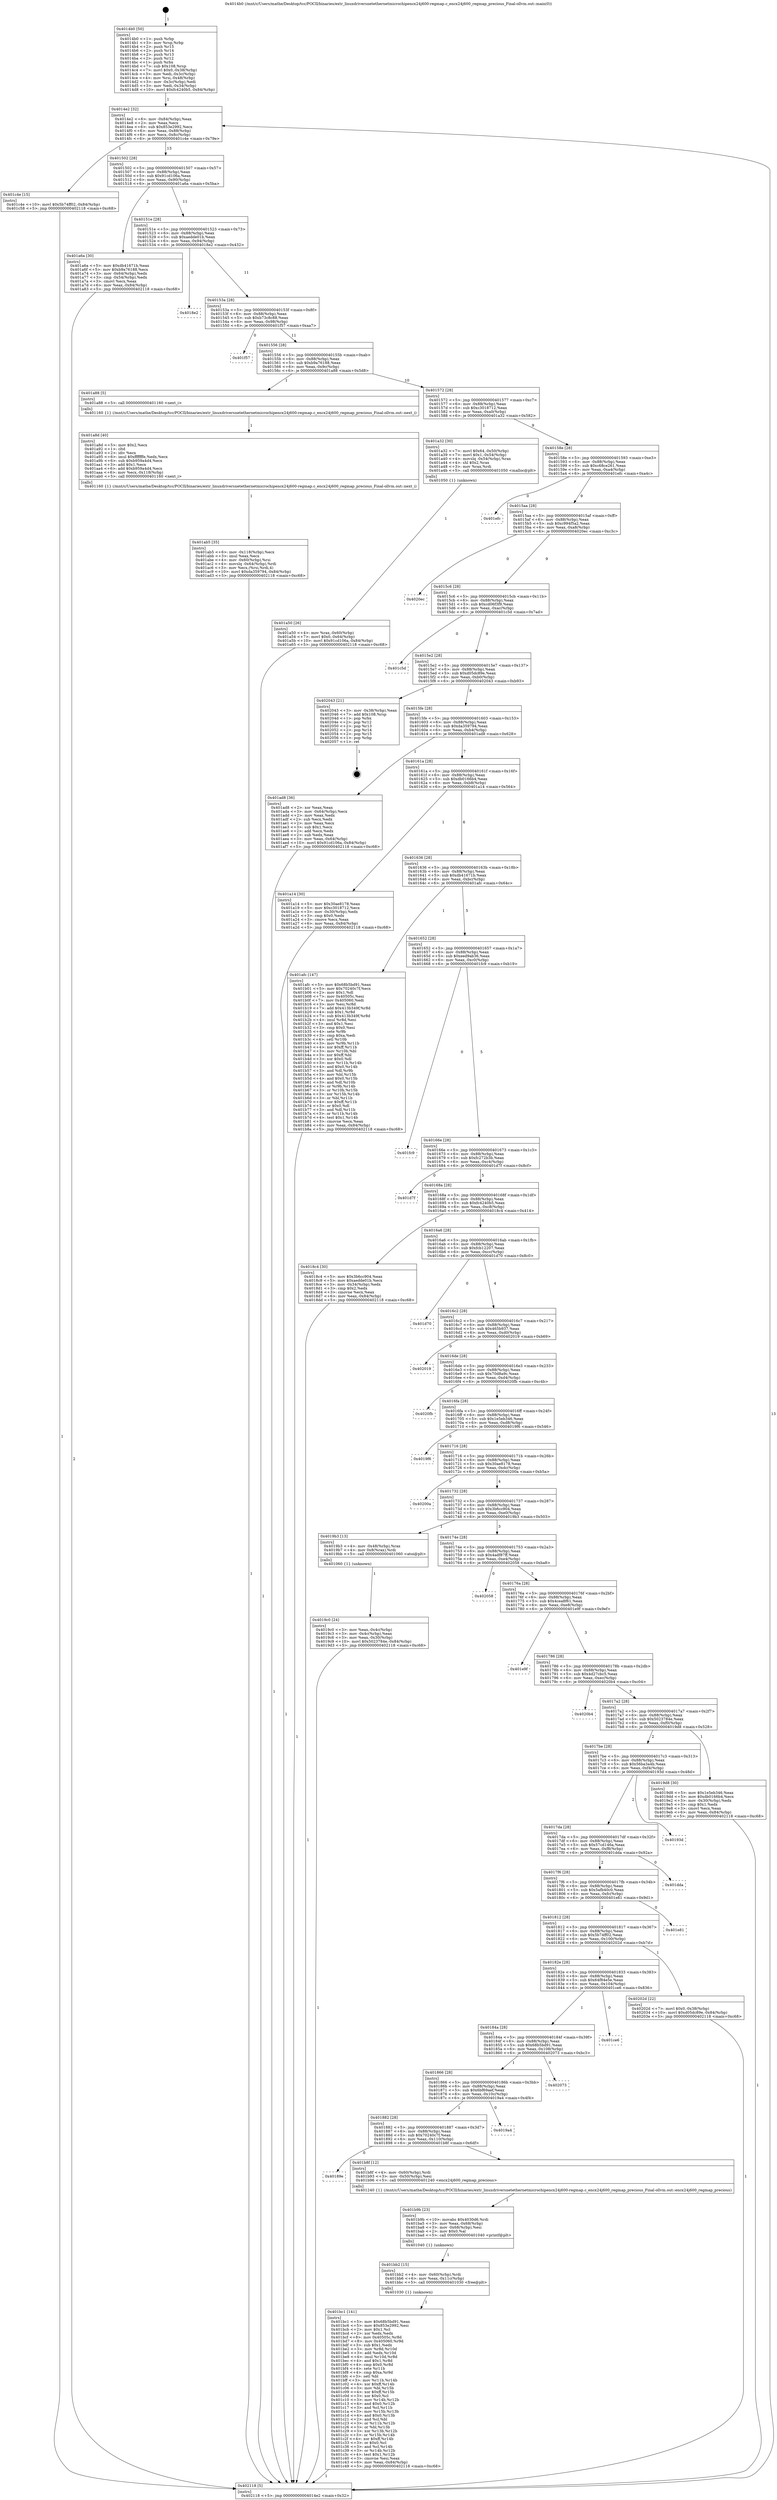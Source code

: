 digraph "0x4014b0" {
  label = "0x4014b0 (/mnt/c/Users/mathe/Desktop/tcc/POCII/binaries/extr_linuxdriversnetethernetmicrochipencx24j600-regmap.c_encx24j600_regmap_precious_Final-ollvm.out::main(0))"
  labelloc = "t"
  node[shape=record]

  Entry [label="",width=0.3,height=0.3,shape=circle,fillcolor=black,style=filled]
  "0x4014e2" [label="{
     0x4014e2 [32]\l
     | [instrs]\l
     &nbsp;&nbsp;0x4014e2 \<+6\>: mov -0x84(%rbp),%eax\l
     &nbsp;&nbsp;0x4014e8 \<+2\>: mov %eax,%ecx\l
     &nbsp;&nbsp;0x4014ea \<+6\>: sub $0x853e2992,%ecx\l
     &nbsp;&nbsp;0x4014f0 \<+6\>: mov %eax,-0x88(%rbp)\l
     &nbsp;&nbsp;0x4014f6 \<+6\>: mov %ecx,-0x8c(%rbp)\l
     &nbsp;&nbsp;0x4014fc \<+6\>: je 0000000000401c4e \<main+0x79e\>\l
  }"]
  "0x401c4e" [label="{
     0x401c4e [15]\l
     | [instrs]\l
     &nbsp;&nbsp;0x401c4e \<+10\>: movl $0x5b74ff02,-0x84(%rbp)\l
     &nbsp;&nbsp;0x401c58 \<+5\>: jmp 0000000000402118 \<main+0xc68\>\l
  }"]
  "0x401502" [label="{
     0x401502 [28]\l
     | [instrs]\l
     &nbsp;&nbsp;0x401502 \<+5\>: jmp 0000000000401507 \<main+0x57\>\l
     &nbsp;&nbsp;0x401507 \<+6\>: mov -0x88(%rbp),%eax\l
     &nbsp;&nbsp;0x40150d \<+5\>: sub $0x91cd106a,%eax\l
     &nbsp;&nbsp;0x401512 \<+6\>: mov %eax,-0x90(%rbp)\l
     &nbsp;&nbsp;0x401518 \<+6\>: je 0000000000401a6a \<main+0x5ba\>\l
  }"]
  Exit [label="",width=0.3,height=0.3,shape=circle,fillcolor=black,style=filled,peripheries=2]
  "0x401a6a" [label="{
     0x401a6a [30]\l
     | [instrs]\l
     &nbsp;&nbsp;0x401a6a \<+5\>: mov $0xdb41671b,%eax\l
     &nbsp;&nbsp;0x401a6f \<+5\>: mov $0xb9a76188,%ecx\l
     &nbsp;&nbsp;0x401a74 \<+3\>: mov -0x64(%rbp),%edx\l
     &nbsp;&nbsp;0x401a77 \<+3\>: cmp -0x54(%rbp),%edx\l
     &nbsp;&nbsp;0x401a7a \<+3\>: cmovl %ecx,%eax\l
     &nbsp;&nbsp;0x401a7d \<+6\>: mov %eax,-0x84(%rbp)\l
     &nbsp;&nbsp;0x401a83 \<+5\>: jmp 0000000000402118 \<main+0xc68\>\l
  }"]
  "0x40151e" [label="{
     0x40151e [28]\l
     | [instrs]\l
     &nbsp;&nbsp;0x40151e \<+5\>: jmp 0000000000401523 \<main+0x73\>\l
     &nbsp;&nbsp;0x401523 \<+6\>: mov -0x88(%rbp),%eax\l
     &nbsp;&nbsp;0x401529 \<+5\>: sub $0xaedde01b,%eax\l
     &nbsp;&nbsp;0x40152e \<+6\>: mov %eax,-0x94(%rbp)\l
     &nbsp;&nbsp;0x401534 \<+6\>: je 00000000004018e2 \<main+0x432\>\l
  }"]
  "0x401bc1" [label="{
     0x401bc1 [141]\l
     | [instrs]\l
     &nbsp;&nbsp;0x401bc1 \<+5\>: mov $0x68b5bd91,%eax\l
     &nbsp;&nbsp;0x401bc6 \<+5\>: mov $0x853e2992,%esi\l
     &nbsp;&nbsp;0x401bcb \<+2\>: mov $0x1,%cl\l
     &nbsp;&nbsp;0x401bcd \<+2\>: xor %edx,%edx\l
     &nbsp;&nbsp;0x401bcf \<+8\>: mov 0x40505c,%r8d\l
     &nbsp;&nbsp;0x401bd7 \<+8\>: mov 0x405060,%r9d\l
     &nbsp;&nbsp;0x401bdf \<+3\>: sub $0x1,%edx\l
     &nbsp;&nbsp;0x401be2 \<+3\>: mov %r8d,%r10d\l
     &nbsp;&nbsp;0x401be5 \<+3\>: add %edx,%r10d\l
     &nbsp;&nbsp;0x401be8 \<+4\>: imul %r10d,%r8d\l
     &nbsp;&nbsp;0x401bec \<+4\>: and $0x1,%r8d\l
     &nbsp;&nbsp;0x401bf0 \<+4\>: cmp $0x0,%r8d\l
     &nbsp;&nbsp;0x401bf4 \<+4\>: sete %r11b\l
     &nbsp;&nbsp;0x401bf8 \<+4\>: cmp $0xa,%r9d\l
     &nbsp;&nbsp;0x401bfc \<+3\>: setl %bl\l
     &nbsp;&nbsp;0x401bff \<+3\>: mov %r11b,%r14b\l
     &nbsp;&nbsp;0x401c02 \<+4\>: xor $0xff,%r14b\l
     &nbsp;&nbsp;0x401c06 \<+3\>: mov %bl,%r15b\l
     &nbsp;&nbsp;0x401c09 \<+4\>: xor $0xff,%r15b\l
     &nbsp;&nbsp;0x401c0d \<+3\>: xor $0x0,%cl\l
     &nbsp;&nbsp;0x401c10 \<+3\>: mov %r14b,%r12b\l
     &nbsp;&nbsp;0x401c13 \<+4\>: and $0x0,%r12b\l
     &nbsp;&nbsp;0x401c17 \<+3\>: and %cl,%r11b\l
     &nbsp;&nbsp;0x401c1a \<+3\>: mov %r15b,%r13b\l
     &nbsp;&nbsp;0x401c1d \<+4\>: and $0x0,%r13b\l
     &nbsp;&nbsp;0x401c21 \<+2\>: and %cl,%bl\l
     &nbsp;&nbsp;0x401c23 \<+3\>: or %r11b,%r12b\l
     &nbsp;&nbsp;0x401c26 \<+3\>: or %bl,%r13b\l
     &nbsp;&nbsp;0x401c29 \<+3\>: xor %r13b,%r12b\l
     &nbsp;&nbsp;0x401c2c \<+3\>: or %r15b,%r14b\l
     &nbsp;&nbsp;0x401c2f \<+4\>: xor $0xff,%r14b\l
     &nbsp;&nbsp;0x401c33 \<+3\>: or $0x0,%cl\l
     &nbsp;&nbsp;0x401c36 \<+3\>: and %cl,%r14b\l
     &nbsp;&nbsp;0x401c39 \<+3\>: or %r14b,%r12b\l
     &nbsp;&nbsp;0x401c3c \<+4\>: test $0x1,%r12b\l
     &nbsp;&nbsp;0x401c40 \<+3\>: cmovne %esi,%eax\l
     &nbsp;&nbsp;0x401c43 \<+6\>: mov %eax,-0x84(%rbp)\l
     &nbsp;&nbsp;0x401c49 \<+5\>: jmp 0000000000402118 \<main+0xc68\>\l
  }"]
  "0x4018e2" [label="{
     0x4018e2\l
  }", style=dashed]
  "0x40153a" [label="{
     0x40153a [28]\l
     | [instrs]\l
     &nbsp;&nbsp;0x40153a \<+5\>: jmp 000000000040153f \<main+0x8f\>\l
     &nbsp;&nbsp;0x40153f \<+6\>: mov -0x88(%rbp),%eax\l
     &nbsp;&nbsp;0x401545 \<+5\>: sub $0xb73c8c88,%eax\l
     &nbsp;&nbsp;0x40154a \<+6\>: mov %eax,-0x98(%rbp)\l
     &nbsp;&nbsp;0x401550 \<+6\>: je 0000000000401f57 \<main+0xaa7\>\l
  }"]
  "0x401bb2" [label="{
     0x401bb2 [15]\l
     | [instrs]\l
     &nbsp;&nbsp;0x401bb2 \<+4\>: mov -0x60(%rbp),%rdi\l
     &nbsp;&nbsp;0x401bb6 \<+6\>: mov %eax,-0x11c(%rbp)\l
     &nbsp;&nbsp;0x401bbc \<+5\>: call 0000000000401030 \<free@plt\>\l
     | [calls]\l
     &nbsp;&nbsp;0x401030 \{1\} (unknown)\l
  }"]
  "0x401f57" [label="{
     0x401f57\l
  }", style=dashed]
  "0x401556" [label="{
     0x401556 [28]\l
     | [instrs]\l
     &nbsp;&nbsp;0x401556 \<+5\>: jmp 000000000040155b \<main+0xab\>\l
     &nbsp;&nbsp;0x40155b \<+6\>: mov -0x88(%rbp),%eax\l
     &nbsp;&nbsp;0x401561 \<+5\>: sub $0xb9a76188,%eax\l
     &nbsp;&nbsp;0x401566 \<+6\>: mov %eax,-0x9c(%rbp)\l
     &nbsp;&nbsp;0x40156c \<+6\>: je 0000000000401a88 \<main+0x5d8\>\l
  }"]
  "0x401b9b" [label="{
     0x401b9b [23]\l
     | [instrs]\l
     &nbsp;&nbsp;0x401b9b \<+10\>: movabs $0x4030d6,%rdi\l
     &nbsp;&nbsp;0x401ba5 \<+3\>: mov %eax,-0x68(%rbp)\l
     &nbsp;&nbsp;0x401ba8 \<+3\>: mov -0x68(%rbp),%esi\l
     &nbsp;&nbsp;0x401bab \<+2\>: mov $0x0,%al\l
     &nbsp;&nbsp;0x401bad \<+5\>: call 0000000000401040 \<printf@plt\>\l
     | [calls]\l
     &nbsp;&nbsp;0x401040 \{1\} (unknown)\l
  }"]
  "0x401a88" [label="{
     0x401a88 [5]\l
     | [instrs]\l
     &nbsp;&nbsp;0x401a88 \<+5\>: call 0000000000401160 \<next_i\>\l
     | [calls]\l
     &nbsp;&nbsp;0x401160 \{1\} (/mnt/c/Users/mathe/Desktop/tcc/POCII/binaries/extr_linuxdriversnetethernetmicrochipencx24j600-regmap.c_encx24j600_regmap_precious_Final-ollvm.out::next_i)\l
  }"]
  "0x401572" [label="{
     0x401572 [28]\l
     | [instrs]\l
     &nbsp;&nbsp;0x401572 \<+5\>: jmp 0000000000401577 \<main+0xc7\>\l
     &nbsp;&nbsp;0x401577 \<+6\>: mov -0x88(%rbp),%eax\l
     &nbsp;&nbsp;0x40157d \<+5\>: sub $0xc3018712,%eax\l
     &nbsp;&nbsp;0x401582 \<+6\>: mov %eax,-0xa0(%rbp)\l
     &nbsp;&nbsp;0x401588 \<+6\>: je 0000000000401a32 \<main+0x582\>\l
  }"]
  "0x40189e" [label="{
     0x40189e\l
  }", style=dashed]
  "0x401a32" [label="{
     0x401a32 [30]\l
     | [instrs]\l
     &nbsp;&nbsp;0x401a32 \<+7\>: movl $0x64,-0x50(%rbp)\l
     &nbsp;&nbsp;0x401a39 \<+7\>: movl $0x1,-0x54(%rbp)\l
     &nbsp;&nbsp;0x401a40 \<+4\>: movslq -0x54(%rbp),%rax\l
     &nbsp;&nbsp;0x401a44 \<+4\>: shl $0x2,%rax\l
     &nbsp;&nbsp;0x401a48 \<+3\>: mov %rax,%rdi\l
     &nbsp;&nbsp;0x401a4b \<+5\>: call 0000000000401050 \<malloc@plt\>\l
     | [calls]\l
     &nbsp;&nbsp;0x401050 \{1\} (unknown)\l
  }"]
  "0x40158e" [label="{
     0x40158e [28]\l
     | [instrs]\l
     &nbsp;&nbsp;0x40158e \<+5\>: jmp 0000000000401593 \<main+0xe3\>\l
     &nbsp;&nbsp;0x401593 \<+6\>: mov -0x88(%rbp),%eax\l
     &nbsp;&nbsp;0x401599 \<+5\>: sub $0xc68ce261,%eax\l
     &nbsp;&nbsp;0x40159e \<+6\>: mov %eax,-0xa4(%rbp)\l
     &nbsp;&nbsp;0x4015a4 \<+6\>: je 0000000000401efc \<main+0xa4c\>\l
  }"]
  "0x401b8f" [label="{
     0x401b8f [12]\l
     | [instrs]\l
     &nbsp;&nbsp;0x401b8f \<+4\>: mov -0x60(%rbp),%rdi\l
     &nbsp;&nbsp;0x401b93 \<+3\>: mov -0x50(%rbp),%esi\l
     &nbsp;&nbsp;0x401b96 \<+5\>: call 0000000000401240 \<encx24j600_regmap_precious\>\l
     | [calls]\l
     &nbsp;&nbsp;0x401240 \{1\} (/mnt/c/Users/mathe/Desktop/tcc/POCII/binaries/extr_linuxdriversnetethernetmicrochipencx24j600-regmap.c_encx24j600_regmap_precious_Final-ollvm.out::encx24j600_regmap_precious)\l
  }"]
  "0x401efc" [label="{
     0x401efc\l
  }", style=dashed]
  "0x4015aa" [label="{
     0x4015aa [28]\l
     | [instrs]\l
     &nbsp;&nbsp;0x4015aa \<+5\>: jmp 00000000004015af \<main+0xff\>\l
     &nbsp;&nbsp;0x4015af \<+6\>: mov -0x88(%rbp),%eax\l
     &nbsp;&nbsp;0x4015b5 \<+5\>: sub $0xc994f5a2,%eax\l
     &nbsp;&nbsp;0x4015ba \<+6\>: mov %eax,-0xa8(%rbp)\l
     &nbsp;&nbsp;0x4015c0 \<+6\>: je 00000000004020ec \<main+0xc3c\>\l
  }"]
  "0x401882" [label="{
     0x401882 [28]\l
     | [instrs]\l
     &nbsp;&nbsp;0x401882 \<+5\>: jmp 0000000000401887 \<main+0x3d7\>\l
     &nbsp;&nbsp;0x401887 \<+6\>: mov -0x88(%rbp),%eax\l
     &nbsp;&nbsp;0x40188d \<+5\>: sub $0x70240c7f,%eax\l
     &nbsp;&nbsp;0x401892 \<+6\>: mov %eax,-0x110(%rbp)\l
     &nbsp;&nbsp;0x401898 \<+6\>: je 0000000000401b8f \<main+0x6df\>\l
  }"]
  "0x4020ec" [label="{
     0x4020ec\l
  }", style=dashed]
  "0x4015c6" [label="{
     0x4015c6 [28]\l
     | [instrs]\l
     &nbsp;&nbsp;0x4015c6 \<+5\>: jmp 00000000004015cb \<main+0x11b\>\l
     &nbsp;&nbsp;0x4015cb \<+6\>: mov -0x88(%rbp),%eax\l
     &nbsp;&nbsp;0x4015d1 \<+5\>: sub $0xcd06f3f9,%eax\l
     &nbsp;&nbsp;0x4015d6 \<+6\>: mov %eax,-0xac(%rbp)\l
     &nbsp;&nbsp;0x4015dc \<+6\>: je 0000000000401c5d \<main+0x7ad\>\l
  }"]
  "0x4019a4" [label="{
     0x4019a4\l
  }", style=dashed]
  "0x401c5d" [label="{
     0x401c5d\l
  }", style=dashed]
  "0x4015e2" [label="{
     0x4015e2 [28]\l
     | [instrs]\l
     &nbsp;&nbsp;0x4015e2 \<+5\>: jmp 00000000004015e7 \<main+0x137\>\l
     &nbsp;&nbsp;0x4015e7 \<+6\>: mov -0x88(%rbp),%eax\l
     &nbsp;&nbsp;0x4015ed \<+5\>: sub $0xd05dc89e,%eax\l
     &nbsp;&nbsp;0x4015f2 \<+6\>: mov %eax,-0xb0(%rbp)\l
     &nbsp;&nbsp;0x4015f8 \<+6\>: je 0000000000402043 \<main+0xb93\>\l
  }"]
  "0x401866" [label="{
     0x401866 [28]\l
     | [instrs]\l
     &nbsp;&nbsp;0x401866 \<+5\>: jmp 000000000040186b \<main+0x3bb\>\l
     &nbsp;&nbsp;0x40186b \<+6\>: mov -0x88(%rbp),%eax\l
     &nbsp;&nbsp;0x401871 \<+5\>: sub $0x6bf69aef,%eax\l
     &nbsp;&nbsp;0x401876 \<+6\>: mov %eax,-0x10c(%rbp)\l
     &nbsp;&nbsp;0x40187c \<+6\>: je 00000000004019a4 \<main+0x4f4\>\l
  }"]
  "0x402043" [label="{
     0x402043 [21]\l
     | [instrs]\l
     &nbsp;&nbsp;0x402043 \<+3\>: mov -0x38(%rbp),%eax\l
     &nbsp;&nbsp;0x402046 \<+7\>: add $0x108,%rsp\l
     &nbsp;&nbsp;0x40204d \<+1\>: pop %rbx\l
     &nbsp;&nbsp;0x40204e \<+2\>: pop %r12\l
     &nbsp;&nbsp;0x402050 \<+2\>: pop %r13\l
     &nbsp;&nbsp;0x402052 \<+2\>: pop %r14\l
     &nbsp;&nbsp;0x402054 \<+2\>: pop %r15\l
     &nbsp;&nbsp;0x402056 \<+1\>: pop %rbp\l
     &nbsp;&nbsp;0x402057 \<+1\>: ret\l
  }"]
  "0x4015fe" [label="{
     0x4015fe [28]\l
     | [instrs]\l
     &nbsp;&nbsp;0x4015fe \<+5\>: jmp 0000000000401603 \<main+0x153\>\l
     &nbsp;&nbsp;0x401603 \<+6\>: mov -0x88(%rbp),%eax\l
     &nbsp;&nbsp;0x401609 \<+5\>: sub $0xda359794,%eax\l
     &nbsp;&nbsp;0x40160e \<+6\>: mov %eax,-0xb4(%rbp)\l
     &nbsp;&nbsp;0x401614 \<+6\>: je 0000000000401ad8 \<main+0x628\>\l
  }"]
  "0x402073" [label="{
     0x402073\l
  }", style=dashed]
  "0x401ad8" [label="{
     0x401ad8 [36]\l
     | [instrs]\l
     &nbsp;&nbsp;0x401ad8 \<+2\>: xor %eax,%eax\l
     &nbsp;&nbsp;0x401ada \<+3\>: mov -0x64(%rbp),%ecx\l
     &nbsp;&nbsp;0x401add \<+2\>: mov %eax,%edx\l
     &nbsp;&nbsp;0x401adf \<+2\>: sub %ecx,%edx\l
     &nbsp;&nbsp;0x401ae1 \<+2\>: mov %eax,%ecx\l
     &nbsp;&nbsp;0x401ae3 \<+3\>: sub $0x1,%ecx\l
     &nbsp;&nbsp;0x401ae6 \<+2\>: add %ecx,%edx\l
     &nbsp;&nbsp;0x401ae8 \<+2\>: sub %edx,%eax\l
     &nbsp;&nbsp;0x401aea \<+3\>: mov %eax,-0x64(%rbp)\l
     &nbsp;&nbsp;0x401aed \<+10\>: movl $0x91cd106a,-0x84(%rbp)\l
     &nbsp;&nbsp;0x401af7 \<+5\>: jmp 0000000000402118 \<main+0xc68\>\l
  }"]
  "0x40161a" [label="{
     0x40161a [28]\l
     | [instrs]\l
     &nbsp;&nbsp;0x40161a \<+5\>: jmp 000000000040161f \<main+0x16f\>\l
     &nbsp;&nbsp;0x40161f \<+6\>: mov -0x88(%rbp),%eax\l
     &nbsp;&nbsp;0x401625 \<+5\>: sub $0xdb0166b4,%eax\l
     &nbsp;&nbsp;0x40162a \<+6\>: mov %eax,-0xb8(%rbp)\l
     &nbsp;&nbsp;0x401630 \<+6\>: je 0000000000401a14 \<main+0x564\>\l
  }"]
  "0x40184a" [label="{
     0x40184a [28]\l
     | [instrs]\l
     &nbsp;&nbsp;0x40184a \<+5\>: jmp 000000000040184f \<main+0x39f\>\l
     &nbsp;&nbsp;0x40184f \<+6\>: mov -0x88(%rbp),%eax\l
     &nbsp;&nbsp;0x401855 \<+5\>: sub $0x68b5bd91,%eax\l
     &nbsp;&nbsp;0x40185a \<+6\>: mov %eax,-0x108(%rbp)\l
     &nbsp;&nbsp;0x401860 \<+6\>: je 0000000000402073 \<main+0xbc3\>\l
  }"]
  "0x401a14" [label="{
     0x401a14 [30]\l
     | [instrs]\l
     &nbsp;&nbsp;0x401a14 \<+5\>: mov $0x30ae8178,%eax\l
     &nbsp;&nbsp;0x401a19 \<+5\>: mov $0xc3018712,%ecx\l
     &nbsp;&nbsp;0x401a1e \<+3\>: mov -0x30(%rbp),%edx\l
     &nbsp;&nbsp;0x401a21 \<+3\>: cmp $0x0,%edx\l
     &nbsp;&nbsp;0x401a24 \<+3\>: cmove %ecx,%eax\l
     &nbsp;&nbsp;0x401a27 \<+6\>: mov %eax,-0x84(%rbp)\l
     &nbsp;&nbsp;0x401a2d \<+5\>: jmp 0000000000402118 \<main+0xc68\>\l
  }"]
  "0x401636" [label="{
     0x401636 [28]\l
     | [instrs]\l
     &nbsp;&nbsp;0x401636 \<+5\>: jmp 000000000040163b \<main+0x18b\>\l
     &nbsp;&nbsp;0x40163b \<+6\>: mov -0x88(%rbp),%eax\l
     &nbsp;&nbsp;0x401641 \<+5\>: sub $0xdb41671b,%eax\l
     &nbsp;&nbsp;0x401646 \<+6\>: mov %eax,-0xbc(%rbp)\l
     &nbsp;&nbsp;0x40164c \<+6\>: je 0000000000401afc \<main+0x64c\>\l
  }"]
  "0x401ce6" [label="{
     0x401ce6\l
  }", style=dashed]
  "0x401afc" [label="{
     0x401afc [147]\l
     | [instrs]\l
     &nbsp;&nbsp;0x401afc \<+5\>: mov $0x68b5bd91,%eax\l
     &nbsp;&nbsp;0x401b01 \<+5\>: mov $0x70240c7f,%ecx\l
     &nbsp;&nbsp;0x401b06 \<+2\>: mov $0x1,%dl\l
     &nbsp;&nbsp;0x401b08 \<+7\>: mov 0x40505c,%esi\l
     &nbsp;&nbsp;0x401b0f \<+7\>: mov 0x405060,%edi\l
     &nbsp;&nbsp;0x401b16 \<+3\>: mov %esi,%r8d\l
     &nbsp;&nbsp;0x401b19 \<+7\>: add $0x413b349f,%r8d\l
     &nbsp;&nbsp;0x401b20 \<+4\>: sub $0x1,%r8d\l
     &nbsp;&nbsp;0x401b24 \<+7\>: sub $0x413b349f,%r8d\l
     &nbsp;&nbsp;0x401b2b \<+4\>: imul %r8d,%esi\l
     &nbsp;&nbsp;0x401b2f \<+3\>: and $0x1,%esi\l
     &nbsp;&nbsp;0x401b32 \<+3\>: cmp $0x0,%esi\l
     &nbsp;&nbsp;0x401b35 \<+4\>: sete %r9b\l
     &nbsp;&nbsp;0x401b39 \<+3\>: cmp $0xa,%edi\l
     &nbsp;&nbsp;0x401b3c \<+4\>: setl %r10b\l
     &nbsp;&nbsp;0x401b40 \<+3\>: mov %r9b,%r11b\l
     &nbsp;&nbsp;0x401b43 \<+4\>: xor $0xff,%r11b\l
     &nbsp;&nbsp;0x401b47 \<+3\>: mov %r10b,%bl\l
     &nbsp;&nbsp;0x401b4a \<+3\>: xor $0xff,%bl\l
     &nbsp;&nbsp;0x401b4d \<+3\>: xor $0x0,%dl\l
     &nbsp;&nbsp;0x401b50 \<+3\>: mov %r11b,%r14b\l
     &nbsp;&nbsp;0x401b53 \<+4\>: and $0x0,%r14b\l
     &nbsp;&nbsp;0x401b57 \<+3\>: and %dl,%r9b\l
     &nbsp;&nbsp;0x401b5a \<+3\>: mov %bl,%r15b\l
     &nbsp;&nbsp;0x401b5d \<+4\>: and $0x0,%r15b\l
     &nbsp;&nbsp;0x401b61 \<+3\>: and %dl,%r10b\l
     &nbsp;&nbsp;0x401b64 \<+3\>: or %r9b,%r14b\l
     &nbsp;&nbsp;0x401b67 \<+3\>: or %r10b,%r15b\l
     &nbsp;&nbsp;0x401b6a \<+3\>: xor %r15b,%r14b\l
     &nbsp;&nbsp;0x401b6d \<+3\>: or %bl,%r11b\l
     &nbsp;&nbsp;0x401b70 \<+4\>: xor $0xff,%r11b\l
     &nbsp;&nbsp;0x401b74 \<+3\>: or $0x0,%dl\l
     &nbsp;&nbsp;0x401b77 \<+3\>: and %dl,%r11b\l
     &nbsp;&nbsp;0x401b7a \<+3\>: or %r11b,%r14b\l
     &nbsp;&nbsp;0x401b7d \<+4\>: test $0x1,%r14b\l
     &nbsp;&nbsp;0x401b81 \<+3\>: cmovne %ecx,%eax\l
     &nbsp;&nbsp;0x401b84 \<+6\>: mov %eax,-0x84(%rbp)\l
     &nbsp;&nbsp;0x401b8a \<+5\>: jmp 0000000000402118 \<main+0xc68\>\l
  }"]
  "0x401652" [label="{
     0x401652 [28]\l
     | [instrs]\l
     &nbsp;&nbsp;0x401652 \<+5\>: jmp 0000000000401657 \<main+0x1a7\>\l
     &nbsp;&nbsp;0x401657 \<+6\>: mov -0x88(%rbp),%eax\l
     &nbsp;&nbsp;0x40165d \<+5\>: sub $0xeed9ab36,%eax\l
     &nbsp;&nbsp;0x401662 \<+6\>: mov %eax,-0xc0(%rbp)\l
     &nbsp;&nbsp;0x401668 \<+6\>: je 0000000000401fc9 \<main+0xb19\>\l
  }"]
  "0x40182e" [label="{
     0x40182e [28]\l
     | [instrs]\l
     &nbsp;&nbsp;0x40182e \<+5\>: jmp 0000000000401833 \<main+0x383\>\l
     &nbsp;&nbsp;0x401833 \<+6\>: mov -0x88(%rbp),%eax\l
     &nbsp;&nbsp;0x401839 \<+5\>: sub $0x64f84e5e,%eax\l
     &nbsp;&nbsp;0x40183e \<+6\>: mov %eax,-0x104(%rbp)\l
     &nbsp;&nbsp;0x401844 \<+6\>: je 0000000000401ce6 \<main+0x836\>\l
  }"]
  "0x401fc9" [label="{
     0x401fc9\l
  }", style=dashed]
  "0x40166e" [label="{
     0x40166e [28]\l
     | [instrs]\l
     &nbsp;&nbsp;0x40166e \<+5\>: jmp 0000000000401673 \<main+0x1c3\>\l
     &nbsp;&nbsp;0x401673 \<+6\>: mov -0x88(%rbp),%eax\l
     &nbsp;&nbsp;0x401679 \<+5\>: sub $0xfc272b3b,%eax\l
     &nbsp;&nbsp;0x40167e \<+6\>: mov %eax,-0xc4(%rbp)\l
     &nbsp;&nbsp;0x401684 \<+6\>: je 0000000000401d7f \<main+0x8cf\>\l
  }"]
  "0x40202d" [label="{
     0x40202d [22]\l
     | [instrs]\l
     &nbsp;&nbsp;0x40202d \<+7\>: movl $0x0,-0x38(%rbp)\l
     &nbsp;&nbsp;0x402034 \<+10\>: movl $0xd05dc89e,-0x84(%rbp)\l
     &nbsp;&nbsp;0x40203e \<+5\>: jmp 0000000000402118 \<main+0xc68\>\l
  }"]
  "0x401d7f" [label="{
     0x401d7f\l
  }", style=dashed]
  "0x40168a" [label="{
     0x40168a [28]\l
     | [instrs]\l
     &nbsp;&nbsp;0x40168a \<+5\>: jmp 000000000040168f \<main+0x1df\>\l
     &nbsp;&nbsp;0x40168f \<+6\>: mov -0x88(%rbp),%eax\l
     &nbsp;&nbsp;0x401695 \<+5\>: sub $0xfc4240b5,%eax\l
     &nbsp;&nbsp;0x40169a \<+6\>: mov %eax,-0xc8(%rbp)\l
     &nbsp;&nbsp;0x4016a0 \<+6\>: je 00000000004018c4 \<main+0x414\>\l
  }"]
  "0x401812" [label="{
     0x401812 [28]\l
     | [instrs]\l
     &nbsp;&nbsp;0x401812 \<+5\>: jmp 0000000000401817 \<main+0x367\>\l
     &nbsp;&nbsp;0x401817 \<+6\>: mov -0x88(%rbp),%eax\l
     &nbsp;&nbsp;0x40181d \<+5\>: sub $0x5b74ff02,%eax\l
     &nbsp;&nbsp;0x401822 \<+6\>: mov %eax,-0x100(%rbp)\l
     &nbsp;&nbsp;0x401828 \<+6\>: je 000000000040202d \<main+0xb7d\>\l
  }"]
  "0x4018c4" [label="{
     0x4018c4 [30]\l
     | [instrs]\l
     &nbsp;&nbsp;0x4018c4 \<+5\>: mov $0x3b6cc904,%eax\l
     &nbsp;&nbsp;0x4018c9 \<+5\>: mov $0xaedde01b,%ecx\l
     &nbsp;&nbsp;0x4018ce \<+3\>: mov -0x34(%rbp),%edx\l
     &nbsp;&nbsp;0x4018d1 \<+3\>: cmp $0x2,%edx\l
     &nbsp;&nbsp;0x4018d4 \<+3\>: cmovne %ecx,%eax\l
     &nbsp;&nbsp;0x4018d7 \<+6\>: mov %eax,-0x84(%rbp)\l
     &nbsp;&nbsp;0x4018dd \<+5\>: jmp 0000000000402118 \<main+0xc68\>\l
  }"]
  "0x4016a6" [label="{
     0x4016a6 [28]\l
     | [instrs]\l
     &nbsp;&nbsp;0x4016a6 \<+5\>: jmp 00000000004016ab \<main+0x1fb\>\l
     &nbsp;&nbsp;0x4016ab \<+6\>: mov -0x88(%rbp),%eax\l
     &nbsp;&nbsp;0x4016b1 \<+5\>: sub $0xfcb12207,%eax\l
     &nbsp;&nbsp;0x4016b6 \<+6\>: mov %eax,-0xcc(%rbp)\l
     &nbsp;&nbsp;0x4016bc \<+6\>: je 0000000000401d70 \<main+0x8c0\>\l
  }"]
  "0x402118" [label="{
     0x402118 [5]\l
     | [instrs]\l
     &nbsp;&nbsp;0x402118 \<+5\>: jmp 00000000004014e2 \<main+0x32\>\l
  }"]
  "0x4014b0" [label="{
     0x4014b0 [50]\l
     | [instrs]\l
     &nbsp;&nbsp;0x4014b0 \<+1\>: push %rbp\l
     &nbsp;&nbsp;0x4014b1 \<+3\>: mov %rsp,%rbp\l
     &nbsp;&nbsp;0x4014b4 \<+2\>: push %r15\l
     &nbsp;&nbsp;0x4014b6 \<+2\>: push %r14\l
     &nbsp;&nbsp;0x4014b8 \<+2\>: push %r13\l
     &nbsp;&nbsp;0x4014ba \<+2\>: push %r12\l
     &nbsp;&nbsp;0x4014bc \<+1\>: push %rbx\l
     &nbsp;&nbsp;0x4014bd \<+7\>: sub $0x108,%rsp\l
     &nbsp;&nbsp;0x4014c4 \<+7\>: movl $0x0,-0x38(%rbp)\l
     &nbsp;&nbsp;0x4014cb \<+3\>: mov %edi,-0x3c(%rbp)\l
     &nbsp;&nbsp;0x4014ce \<+4\>: mov %rsi,-0x48(%rbp)\l
     &nbsp;&nbsp;0x4014d2 \<+3\>: mov -0x3c(%rbp),%edi\l
     &nbsp;&nbsp;0x4014d5 \<+3\>: mov %edi,-0x34(%rbp)\l
     &nbsp;&nbsp;0x4014d8 \<+10\>: movl $0xfc4240b5,-0x84(%rbp)\l
  }"]
  "0x401e81" [label="{
     0x401e81\l
  }", style=dashed]
  "0x401d70" [label="{
     0x401d70\l
  }", style=dashed]
  "0x4016c2" [label="{
     0x4016c2 [28]\l
     | [instrs]\l
     &nbsp;&nbsp;0x4016c2 \<+5\>: jmp 00000000004016c7 \<main+0x217\>\l
     &nbsp;&nbsp;0x4016c7 \<+6\>: mov -0x88(%rbp),%eax\l
     &nbsp;&nbsp;0x4016cd \<+5\>: sub $0x465b937,%eax\l
     &nbsp;&nbsp;0x4016d2 \<+6\>: mov %eax,-0xd0(%rbp)\l
     &nbsp;&nbsp;0x4016d8 \<+6\>: je 0000000000402019 \<main+0xb69\>\l
  }"]
  "0x4017f6" [label="{
     0x4017f6 [28]\l
     | [instrs]\l
     &nbsp;&nbsp;0x4017f6 \<+5\>: jmp 00000000004017fb \<main+0x34b\>\l
     &nbsp;&nbsp;0x4017fb \<+6\>: mov -0x88(%rbp),%eax\l
     &nbsp;&nbsp;0x401801 \<+5\>: sub $0x5afb40c0,%eax\l
     &nbsp;&nbsp;0x401806 \<+6\>: mov %eax,-0xfc(%rbp)\l
     &nbsp;&nbsp;0x40180c \<+6\>: je 0000000000401e81 \<main+0x9d1\>\l
  }"]
  "0x402019" [label="{
     0x402019\l
  }", style=dashed]
  "0x4016de" [label="{
     0x4016de [28]\l
     | [instrs]\l
     &nbsp;&nbsp;0x4016de \<+5\>: jmp 00000000004016e3 \<main+0x233\>\l
     &nbsp;&nbsp;0x4016e3 \<+6\>: mov -0x88(%rbp),%eax\l
     &nbsp;&nbsp;0x4016e9 \<+5\>: sub $0x70d8a9c,%eax\l
     &nbsp;&nbsp;0x4016ee \<+6\>: mov %eax,-0xd4(%rbp)\l
     &nbsp;&nbsp;0x4016f4 \<+6\>: je 00000000004020fb \<main+0xc4b\>\l
  }"]
  "0x401dda" [label="{
     0x401dda\l
  }", style=dashed]
  "0x4020fb" [label="{
     0x4020fb\l
  }", style=dashed]
  "0x4016fa" [label="{
     0x4016fa [28]\l
     | [instrs]\l
     &nbsp;&nbsp;0x4016fa \<+5\>: jmp 00000000004016ff \<main+0x24f\>\l
     &nbsp;&nbsp;0x4016ff \<+6\>: mov -0x88(%rbp),%eax\l
     &nbsp;&nbsp;0x401705 \<+5\>: sub $0x1e5eb346,%eax\l
     &nbsp;&nbsp;0x40170a \<+6\>: mov %eax,-0xd8(%rbp)\l
     &nbsp;&nbsp;0x401710 \<+6\>: je 00000000004019f6 \<main+0x546\>\l
  }"]
  "0x4017da" [label="{
     0x4017da [28]\l
     | [instrs]\l
     &nbsp;&nbsp;0x4017da \<+5\>: jmp 00000000004017df \<main+0x32f\>\l
     &nbsp;&nbsp;0x4017df \<+6\>: mov -0x88(%rbp),%eax\l
     &nbsp;&nbsp;0x4017e5 \<+5\>: sub $0x57cd146a,%eax\l
     &nbsp;&nbsp;0x4017ea \<+6\>: mov %eax,-0xf8(%rbp)\l
     &nbsp;&nbsp;0x4017f0 \<+6\>: je 0000000000401dda \<main+0x92a\>\l
  }"]
  "0x4019f6" [label="{
     0x4019f6\l
  }", style=dashed]
  "0x401716" [label="{
     0x401716 [28]\l
     | [instrs]\l
     &nbsp;&nbsp;0x401716 \<+5\>: jmp 000000000040171b \<main+0x26b\>\l
     &nbsp;&nbsp;0x40171b \<+6\>: mov -0x88(%rbp),%eax\l
     &nbsp;&nbsp;0x401721 \<+5\>: sub $0x30ae8178,%eax\l
     &nbsp;&nbsp;0x401726 \<+6\>: mov %eax,-0xdc(%rbp)\l
     &nbsp;&nbsp;0x40172c \<+6\>: je 000000000040200a \<main+0xb5a\>\l
  }"]
  "0x40193d" [label="{
     0x40193d\l
  }", style=dashed]
  "0x40200a" [label="{
     0x40200a\l
  }", style=dashed]
  "0x401732" [label="{
     0x401732 [28]\l
     | [instrs]\l
     &nbsp;&nbsp;0x401732 \<+5\>: jmp 0000000000401737 \<main+0x287\>\l
     &nbsp;&nbsp;0x401737 \<+6\>: mov -0x88(%rbp),%eax\l
     &nbsp;&nbsp;0x40173d \<+5\>: sub $0x3b6cc904,%eax\l
     &nbsp;&nbsp;0x401742 \<+6\>: mov %eax,-0xe0(%rbp)\l
     &nbsp;&nbsp;0x401748 \<+6\>: je 00000000004019b3 \<main+0x503\>\l
  }"]
  "0x401ab5" [label="{
     0x401ab5 [35]\l
     | [instrs]\l
     &nbsp;&nbsp;0x401ab5 \<+6\>: mov -0x118(%rbp),%ecx\l
     &nbsp;&nbsp;0x401abb \<+3\>: imul %eax,%ecx\l
     &nbsp;&nbsp;0x401abe \<+4\>: mov -0x60(%rbp),%rsi\l
     &nbsp;&nbsp;0x401ac2 \<+4\>: movslq -0x64(%rbp),%rdi\l
     &nbsp;&nbsp;0x401ac6 \<+3\>: mov %ecx,(%rsi,%rdi,4)\l
     &nbsp;&nbsp;0x401ac9 \<+10\>: movl $0xda359794,-0x84(%rbp)\l
     &nbsp;&nbsp;0x401ad3 \<+5\>: jmp 0000000000402118 \<main+0xc68\>\l
  }"]
  "0x4019b3" [label="{
     0x4019b3 [13]\l
     | [instrs]\l
     &nbsp;&nbsp;0x4019b3 \<+4\>: mov -0x48(%rbp),%rax\l
     &nbsp;&nbsp;0x4019b7 \<+4\>: mov 0x8(%rax),%rdi\l
     &nbsp;&nbsp;0x4019bb \<+5\>: call 0000000000401060 \<atoi@plt\>\l
     | [calls]\l
     &nbsp;&nbsp;0x401060 \{1\} (unknown)\l
  }"]
  "0x40174e" [label="{
     0x40174e [28]\l
     | [instrs]\l
     &nbsp;&nbsp;0x40174e \<+5\>: jmp 0000000000401753 \<main+0x2a3\>\l
     &nbsp;&nbsp;0x401753 \<+6\>: mov -0x88(%rbp),%eax\l
     &nbsp;&nbsp;0x401759 \<+5\>: sub $0x4adf87ff,%eax\l
     &nbsp;&nbsp;0x40175e \<+6\>: mov %eax,-0xe4(%rbp)\l
     &nbsp;&nbsp;0x401764 \<+6\>: je 0000000000402058 \<main+0xba8\>\l
  }"]
  "0x4019c0" [label="{
     0x4019c0 [24]\l
     | [instrs]\l
     &nbsp;&nbsp;0x4019c0 \<+3\>: mov %eax,-0x4c(%rbp)\l
     &nbsp;&nbsp;0x4019c3 \<+3\>: mov -0x4c(%rbp),%eax\l
     &nbsp;&nbsp;0x4019c6 \<+3\>: mov %eax,-0x30(%rbp)\l
     &nbsp;&nbsp;0x4019c9 \<+10\>: movl $0x5023784e,-0x84(%rbp)\l
     &nbsp;&nbsp;0x4019d3 \<+5\>: jmp 0000000000402118 \<main+0xc68\>\l
  }"]
  "0x401a8d" [label="{
     0x401a8d [40]\l
     | [instrs]\l
     &nbsp;&nbsp;0x401a8d \<+5\>: mov $0x2,%ecx\l
     &nbsp;&nbsp;0x401a92 \<+1\>: cltd\l
     &nbsp;&nbsp;0x401a93 \<+2\>: idiv %ecx\l
     &nbsp;&nbsp;0x401a95 \<+6\>: imul $0xfffffffe,%edx,%ecx\l
     &nbsp;&nbsp;0x401a9b \<+6\>: sub $0xb959a4d4,%ecx\l
     &nbsp;&nbsp;0x401aa1 \<+3\>: add $0x1,%ecx\l
     &nbsp;&nbsp;0x401aa4 \<+6\>: add $0xb959a4d4,%ecx\l
     &nbsp;&nbsp;0x401aaa \<+6\>: mov %ecx,-0x118(%rbp)\l
     &nbsp;&nbsp;0x401ab0 \<+5\>: call 0000000000401160 \<next_i\>\l
     | [calls]\l
     &nbsp;&nbsp;0x401160 \{1\} (/mnt/c/Users/mathe/Desktop/tcc/POCII/binaries/extr_linuxdriversnetethernetmicrochipencx24j600-regmap.c_encx24j600_regmap_precious_Final-ollvm.out::next_i)\l
  }"]
  "0x402058" [label="{
     0x402058\l
  }", style=dashed]
  "0x40176a" [label="{
     0x40176a [28]\l
     | [instrs]\l
     &nbsp;&nbsp;0x40176a \<+5\>: jmp 000000000040176f \<main+0x2bf\>\l
     &nbsp;&nbsp;0x40176f \<+6\>: mov -0x88(%rbp),%eax\l
     &nbsp;&nbsp;0x401775 \<+5\>: sub $0x4cea8f61,%eax\l
     &nbsp;&nbsp;0x40177a \<+6\>: mov %eax,-0xe8(%rbp)\l
     &nbsp;&nbsp;0x401780 \<+6\>: je 0000000000401e9f \<main+0x9ef\>\l
  }"]
  "0x401a50" [label="{
     0x401a50 [26]\l
     | [instrs]\l
     &nbsp;&nbsp;0x401a50 \<+4\>: mov %rax,-0x60(%rbp)\l
     &nbsp;&nbsp;0x401a54 \<+7\>: movl $0x0,-0x64(%rbp)\l
     &nbsp;&nbsp;0x401a5b \<+10\>: movl $0x91cd106a,-0x84(%rbp)\l
     &nbsp;&nbsp;0x401a65 \<+5\>: jmp 0000000000402118 \<main+0xc68\>\l
  }"]
  "0x401e9f" [label="{
     0x401e9f\l
  }", style=dashed]
  "0x401786" [label="{
     0x401786 [28]\l
     | [instrs]\l
     &nbsp;&nbsp;0x401786 \<+5\>: jmp 000000000040178b \<main+0x2db\>\l
     &nbsp;&nbsp;0x40178b \<+6\>: mov -0x88(%rbp),%eax\l
     &nbsp;&nbsp;0x401791 \<+5\>: sub $0x4d27cbc5,%eax\l
     &nbsp;&nbsp;0x401796 \<+6\>: mov %eax,-0xec(%rbp)\l
     &nbsp;&nbsp;0x40179c \<+6\>: je 00000000004020b4 \<main+0xc04\>\l
  }"]
  "0x4017be" [label="{
     0x4017be [28]\l
     | [instrs]\l
     &nbsp;&nbsp;0x4017be \<+5\>: jmp 00000000004017c3 \<main+0x313\>\l
     &nbsp;&nbsp;0x4017c3 \<+6\>: mov -0x88(%rbp),%eax\l
     &nbsp;&nbsp;0x4017c9 \<+5\>: sub $0x56ba3a4b,%eax\l
     &nbsp;&nbsp;0x4017ce \<+6\>: mov %eax,-0xf4(%rbp)\l
     &nbsp;&nbsp;0x4017d4 \<+6\>: je 000000000040193d \<main+0x48d\>\l
  }"]
  "0x4020b4" [label="{
     0x4020b4\l
  }", style=dashed]
  "0x4017a2" [label="{
     0x4017a2 [28]\l
     | [instrs]\l
     &nbsp;&nbsp;0x4017a2 \<+5\>: jmp 00000000004017a7 \<main+0x2f7\>\l
     &nbsp;&nbsp;0x4017a7 \<+6\>: mov -0x88(%rbp),%eax\l
     &nbsp;&nbsp;0x4017ad \<+5\>: sub $0x5023784e,%eax\l
     &nbsp;&nbsp;0x4017b2 \<+6\>: mov %eax,-0xf0(%rbp)\l
     &nbsp;&nbsp;0x4017b8 \<+6\>: je 00000000004019d8 \<main+0x528\>\l
  }"]
  "0x4019d8" [label="{
     0x4019d8 [30]\l
     | [instrs]\l
     &nbsp;&nbsp;0x4019d8 \<+5\>: mov $0x1e5eb346,%eax\l
     &nbsp;&nbsp;0x4019dd \<+5\>: mov $0xdb0166b4,%ecx\l
     &nbsp;&nbsp;0x4019e2 \<+3\>: mov -0x30(%rbp),%edx\l
     &nbsp;&nbsp;0x4019e5 \<+3\>: cmp $0x1,%edx\l
     &nbsp;&nbsp;0x4019e8 \<+3\>: cmovl %ecx,%eax\l
     &nbsp;&nbsp;0x4019eb \<+6\>: mov %eax,-0x84(%rbp)\l
     &nbsp;&nbsp;0x4019f1 \<+5\>: jmp 0000000000402118 \<main+0xc68\>\l
  }"]
  Entry -> "0x4014b0" [label=" 1"]
  "0x4014e2" -> "0x401c4e" [label=" 1"]
  "0x4014e2" -> "0x401502" [label=" 13"]
  "0x402043" -> Exit [label=" 1"]
  "0x401502" -> "0x401a6a" [label=" 2"]
  "0x401502" -> "0x40151e" [label=" 11"]
  "0x40202d" -> "0x402118" [label=" 1"]
  "0x40151e" -> "0x4018e2" [label=" 0"]
  "0x40151e" -> "0x40153a" [label=" 11"]
  "0x401c4e" -> "0x402118" [label=" 1"]
  "0x40153a" -> "0x401f57" [label=" 0"]
  "0x40153a" -> "0x401556" [label=" 11"]
  "0x401bc1" -> "0x402118" [label=" 1"]
  "0x401556" -> "0x401a88" [label=" 1"]
  "0x401556" -> "0x401572" [label=" 10"]
  "0x401bb2" -> "0x401bc1" [label=" 1"]
  "0x401572" -> "0x401a32" [label=" 1"]
  "0x401572" -> "0x40158e" [label=" 9"]
  "0x401b9b" -> "0x401bb2" [label=" 1"]
  "0x40158e" -> "0x401efc" [label=" 0"]
  "0x40158e" -> "0x4015aa" [label=" 9"]
  "0x401b8f" -> "0x401b9b" [label=" 1"]
  "0x4015aa" -> "0x4020ec" [label=" 0"]
  "0x4015aa" -> "0x4015c6" [label=" 9"]
  "0x401882" -> "0x401b8f" [label=" 1"]
  "0x4015c6" -> "0x401c5d" [label=" 0"]
  "0x4015c6" -> "0x4015e2" [label=" 9"]
  "0x401882" -> "0x40189e" [label=" 0"]
  "0x4015e2" -> "0x402043" [label=" 1"]
  "0x4015e2" -> "0x4015fe" [label=" 8"]
  "0x401866" -> "0x4019a4" [label=" 0"]
  "0x4015fe" -> "0x401ad8" [label=" 1"]
  "0x4015fe" -> "0x40161a" [label=" 7"]
  "0x401866" -> "0x401882" [label=" 1"]
  "0x40161a" -> "0x401a14" [label=" 1"]
  "0x40161a" -> "0x401636" [label=" 6"]
  "0x40184a" -> "0x402073" [label=" 0"]
  "0x401636" -> "0x401afc" [label=" 1"]
  "0x401636" -> "0x401652" [label=" 5"]
  "0x40184a" -> "0x401866" [label=" 1"]
  "0x401652" -> "0x401fc9" [label=" 0"]
  "0x401652" -> "0x40166e" [label=" 5"]
  "0x40182e" -> "0x401ce6" [label=" 0"]
  "0x40166e" -> "0x401d7f" [label=" 0"]
  "0x40166e" -> "0x40168a" [label=" 5"]
  "0x40182e" -> "0x40184a" [label=" 1"]
  "0x40168a" -> "0x4018c4" [label=" 1"]
  "0x40168a" -> "0x4016a6" [label=" 4"]
  "0x4018c4" -> "0x402118" [label=" 1"]
  "0x4014b0" -> "0x4014e2" [label=" 1"]
  "0x402118" -> "0x4014e2" [label=" 13"]
  "0x401812" -> "0x40202d" [label=" 1"]
  "0x4016a6" -> "0x401d70" [label=" 0"]
  "0x4016a6" -> "0x4016c2" [label=" 4"]
  "0x401812" -> "0x40182e" [label=" 1"]
  "0x4016c2" -> "0x402019" [label=" 0"]
  "0x4016c2" -> "0x4016de" [label=" 4"]
  "0x4017f6" -> "0x401e81" [label=" 0"]
  "0x4016de" -> "0x4020fb" [label=" 0"]
  "0x4016de" -> "0x4016fa" [label=" 4"]
  "0x4017f6" -> "0x401812" [label=" 2"]
  "0x4016fa" -> "0x4019f6" [label=" 0"]
  "0x4016fa" -> "0x401716" [label=" 4"]
  "0x4017da" -> "0x401dda" [label=" 0"]
  "0x401716" -> "0x40200a" [label=" 0"]
  "0x401716" -> "0x401732" [label=" 4"]
  "0x4017da" -> "0x4017f6" [label=" 2"]
  "0x401732" -> "0x4019b3" [label=" 1"]
  "0x401732" -> "0x40174e" [label=" 3"]
  "0x4019b3" -> "0x4019c0" [label=" 1"]
  "0x4019c0" -> "0x402118" [label=" 1"]
  "0x4017be" -> "0x40193d" [label=" 0"]
  "0x40174e" -> "0x402058" [label=" 0"]
  "0x40174e" -> "0x40176a" [label=" 3"]
  "0x4017be" -> "0x4017da" [label=" 2"]
  "0x40176a" -> "0x401e9f" [label=" 0"]
  "0x40176a" -> "0x401786" [label=" 3"]
  "0x401afc" -> "0x402118" [label=" 1"]
  "0x401786" -> "0x4020b4" [label=" 0"]
  "0x401786" -> "0x4017a2" [label=" 3"]
  "0x401ad8" -> "0x402118" [label=" 1"]
  "0x4017a2" -> "0x4019d8" [label=" 1"]
  "0x4017a2" -> "0x4017be" [label=" 2"]
  "0x4019d8" -> "0x402118" [label=" 1"]
  "0x401a14" -> "0x402118" [label=" 1"]
  "0x401a32" -> "0x401a50" [label=" 1"]
  "0x401a50" -> "0x402118" [label=" 1"]
  "0x401a6a" -> "0x402118" [label=" 2"]
  "0x401a88" -> "0x401a8d" [label=" 1"]
  "0x401a8d" -> "0x401ab5" [label=" 1"]
  "0x401ab5" -> "0x402118" [label=" 1"]
}
